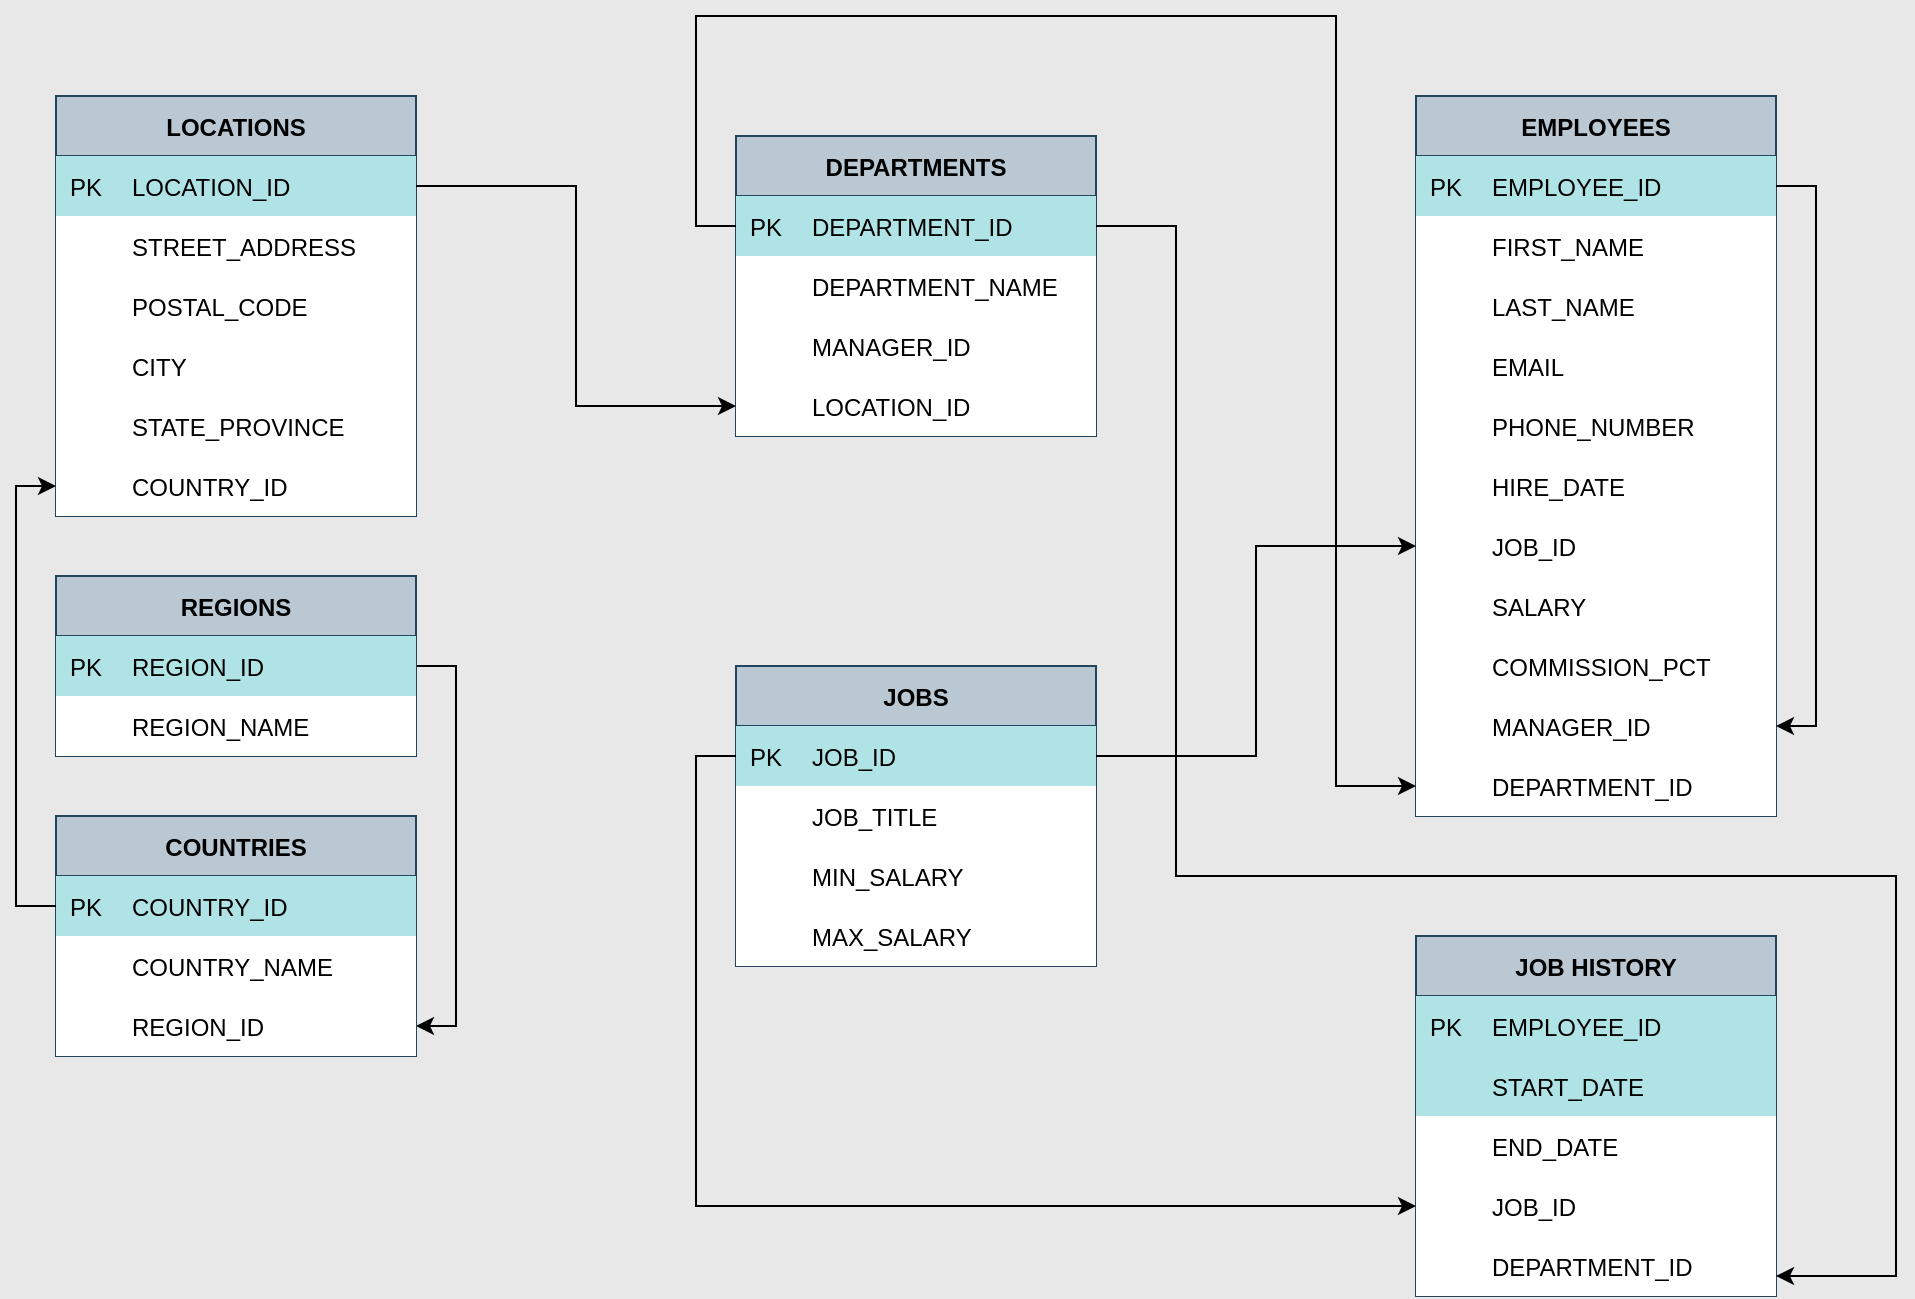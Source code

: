 <mxfile version="20.8.5" type="github">
  <diagram id="HLguGYN4r0BO6zbHhLUL" name="Page-1">
    <mxGraphModel dx="1195" dy="616" grid="1" gridSize="10" guides="1" tooltips="1" connect="1" arrows="1" fold="1" page="1" pageScale="1" pageWidth="1100" pageHeight="850" background="#E8E8E8" math="0" shadow="0">
      <root>
        <mxCell id="0" />
        <mxCell id="1" parent="0" />
        <mxCell id="Prwd3wWh5Zi84yeX747r-4" style="edgeStyle=orthogonalEdgeStyle;rounded=0;orthogonalLoop=1;jettySize=auto;html=1;exitX=1;exitY=0.5;exitDx=0;exitDy=0;entryX=1;entryY=0.5;entryDx=0;entryDy=0;" edge="1" parent="1" source="9vL8RQ6ZQGDi2CTPwXc4-53" target="9vL8RQ6ZQGDi2CTPwXc4-203">
          <mxGeometry relative="1" as="geometry" />
        </mxCell>
        <mxCell id="9vL8RQ6ZQGDi2CTPwXc4-53" value="REGIONS" style="shape=table;startSize=30;container=1;collapsible=1;childLayout=tableLayout;fixedRows=1;rowLines=0;fontStyle=1;align=center;resizeLast=1;swimlaneFillColor=none;fillColor=#bac8d3;strokeColor=#23445d;" parent="1" vertex="1">
          <mxGeometry x="120" y="380" width="180" height="90" as="geometry">
            <mxRectangle x="40" y="80" width="100" height="30" as="alternateBounds" />
          </mxGeometry>
        </mxCell>
        <mxCell id="9vL8RQ6ZQGDi2CTPwXc4-57" value="" style="shape=tableRow;horizontal=0;startSize=0;swimlaneHead=0;swimlaneBody=0;collapsible=0;dropTarget=0;points=[[0,0.5],[1,0.5]];portConstraint=eastwest;top=0;left=0;right=0;bottom=0;perimeterSpacing=1;swimlaneFillColor=none;" parent="9vL8RQ6ZQGDi2CTPwXc4-53" vertex="1">
          <mxGeometry y="30" width="180" height="30" as="geometry" />
        </mxCell>
        <mxCell id="9vL8RQ6ZQGDi2CTPwXc4-58" value="PK" style="shape=partialRectangle;connectable=0;top=0;left=0;bottom=0;right=0;editable=1;overflow=hidden;labelBorderColor=none;perimeterSpacing=0;swimlaneFillColor=none;fillColor=#b0e3e6;strokeColor=#0e8088;" parent="9vL8RQ6ZQGDi2CTPwXc4-57" vertex="1">
          <mxGeometry width="30" height="30" as="geometry">
            <mxRectangle width="30" height="30" as="alternateBounds" />
          </mxGeometry>
        </mxCell>
        <mxCell id="9vL8RQ6ZQGDi2CTPwXc4-59" value="REGION_ID" style="shape=partialRectangle;connectable=0;top=0;left=0;bottom=0;right=0;align=left;spacingLeft=6;overflow=hidden;swimlaneFillColor=none;fillColor=#b0e3e6;strokeColor=#0e8088;" parent="9vL8RQ6ZQGDi2CTPwXc4-57" vertex="1">
          <mxGeometry x="30" width="150" height="30" as="geometry">
            <mxRectangle width="150" height="30" as="alternateBounds" />
          </mxGeometry>
        </mxCell>
        <mxCell id="9vL8RQ6ZQGDi2CTPwXc4-60" value="" style="shape=tableRow;horizontal=0;startSize=0;swimlaneHead=0;swimlaneBody=0;collapsible=0;dropTarget=0;points=[[0,0.5],[1,0.5]];portConstraint=eastwest;top=0;left=0;right=0;bottom=0;swimlaneFillColor=none;" parent="9vL8RQ6ZQGDi2CTPwXc4-53" vertex="1">
          <mxGeometry y="60" width="180" height="30" as="geometry" />
        </mxCell>
        <mxCell id="9vL8RQ6ZQGDi2CTPwXc4-61" value="" style="shape=partialRectangle;connectable=0;top=0;left=0;bottom=0;right=0;editable=1;overflow=hidden;swimlaneFillColor=none;" parent="9vL8RQ6ZQGDi2CTPwXc4-60" vertex="1">
          <mxGeometry width="30" height="30" as="geometry">
            <mxRectangle width="30" height="30" as="alternateBounds" />
          </mxGeometry>
        </mxCell>
        <mxCell id="9vL8RQ6ZQGDi2CTPwXc4-62" value="REGION_NAME" style="shape=partialRectangle;connectable=0;top=0;left=0;bottom=0;right=0;align=left;spacingLeft=6;overflow=hidden;swimlaneFillColor=none;" parent="9vL8RQ6ZQGDi2CTPwXc4-60" vertex="1">
          <mxGeometry x="30" width="150" height="30" as="geometry">
            <mxRectangle width="150" height="30" as="alternateBounds" />
          </mxGeometry>
        </mxCell>
        <mxCell id="9vL8RQ6ZQGDi2CTPwXc4-69" value="LOCATIONS" style="shape=table;startSize=30;container=1;collapsible=1;childLayout=tableLayout;fixedRows=1;rowLines=0;fontStyle=1;align=center;resizeLast=1;swimlaneFillColor=none;fillColor=#bac8d3;strokeColor=#23445d;" parent="1" vertex="1">
          <mxGeometry x="120" y="140" width="180" height="210" as="geometry" />
        </mxCell>
        <mxCell id="9vL8RQ6ZQGDi2CTPwXc4-73" value="" style="shape=tableRow;horizontal=0;startSize=0;swimlaneHead=0;swimlaneBody=0;collapsible=0;dropTarget=0;points=[[0,0.5],[1,0.5]];portConstraint=eastwest;top=0;left=0;right=0;bottom=0;swimlaneFillColor=none;" parent="9vL8RQ6ZQGDi2CTPwXc4-69" vertex="1">
          <mxGeometry y="30" width="180" height="30" as="geometry" />
        </mxCell>
        <mxCell id="9vL8RQ6ZQGDi2CTPwXc4-74" value="PK" style="shape=partialRectangle;connectable=0;top=0;left=0;bottom=0;right=0;editable=1;overflow=hidden;swimlaneFillColor=none;fillColor=#b0e3e6;strokeColor=#0e8088;" parent="9vL8RQ6ZQGDi2CTPwXc4-73" vertex="1">
          <mxGeometry width="30" height="30" as="geometry">
            <mxRectangle width="30" height="30" as="alternateBounds" />
          </mxGeometry>
        </mxCell>
        <mxCell id="9vL8RQ6ZQGDi2CTPwXc4-75" value="LOCATION_ID" style="shape=partialRectangle;connectable=0;top=0;left=0;bottom=0;right=0;align=left;spacingLeft=6;overflow=hidden;swimlaneFillColor=none;fillColor=#b0e3e6;strokeColor=#0e8088;" parent="9vL8RQ6ZQGDi2CTPwXc4-73" vertex="1">
          <mxGeometry x="30" width="150" height="30" as="geometry">
            <mxRectangle width="150" height="30" as="alternateBounds" />
          </mxGeometry>
        </mxCell>
        <mxCell id="9vL8RQ6ZQGDi2CTPwXc4-76" value="" style="shape=tableRow;horizontal=0;startSize=0;swimlaneHead=0;swimlaneBody=0;collapsible=0;dropTarget=0;points=[[0,0.5],[1,0.5]];portConstraint=eastwest;top=0;left=0;right=0;bottom=0;swimlaneFillColor=none;" parent="9vL8RQ6ZQGDi2CTPwXc4-69" vertex="1">
          <mxGeometry y="60" width="180" height="30" as="geometry" />
        </mxCell>
        <mxCell id="9vL8RQ6ZQGDi2CTPwXc4-77" value="" style="shape=partialRectangle;connectable=0;top=0;left=0;bottom=0;right=0;editable=1;overflow=hidden;swimlaneFillColor=none;" parent="9vL8RQ6ZQGDi2CTPwXc4-76" vertex="1">
          <mxGeometry width="30" height="30" as="geometry">
            <mxRectangle width="30" height="30" as="alternateBounds" />
          </mxGeometry>
        </mxCell>
        <mxCell id="9vL8RQ6ZQGDi2CTPwXc4-78" value="STREET_ADDRESS" style="shape=partialRectangle;connectable=0;top=0;left=0;bottom=0;right=0;align=left;spacingLeft=6;overflow=hidden;swimlaneFillColor=none;" parent="9vL8RQ6ZQGDi2CTPwXc4-76" vertex="1">
          <mxGeometry x="30" width="150" height="30" as="geometry">
            <mxRectangle width="150" height="30" as="alternateBounds" />
          </mxGeometry>
        </mxCell>
        <mxCell id="9vL8RQ6ZQGDi2CTPwXc4-79" value="" style="shape=tableRow;horizontal=0;startSize=0;swimlaneHead=0;swimlaneBody=0;collapsible=0;dropTarget=0;points=[[0,0.5],[1,0.5]];portConstraint=eastwest;top=0;left=0;right=0;bottom=0;swimlaneFillColor=none;" parent="9vL8RQ6ZQGDi2CTPwXc4-69" vertex="1">
          <mxGeometry y="90" width="180" height="30" as="geometry" />
        </mxCell>
        <mxCell id="9vL8RQ6ZQGDi2CTPwXc4-80" value="" style="shape=partialRectangle;connectable=0;top=0;left=0;bottom=0;right=0;editable=1;overflow=hidden;swimlaneFillColor=none;" parent="9vL8RQ6ZQGDi2CTPwXc4-79" vertex="1">
          <mxGeometry width="30" height="30" as="geometry">
            <mxRectangle width="30" height="30" as="alternateBounds" />
          </mxGeometry>
        </mxCell>
        <mxCell id="9vL8RQ6ZQGDi2CTPwXc4-81" value="POSTAL_CODE" style="shape=partialRectangle;connectable=0;top=0;left=0;bottom=0;right=0;align=left;spacingLeft=6;overflow=hidden;swimlaneFillColor=none;" parent="9vL8RQ6ZQGDi2CTPwXc4-79" vertex="1">
          <mxGeometry x="30" width="150" height="30" as="geometry">
            <mxRectangle width="150" height="30" as="alternateBounds" />
          </mxGeometry>
        </mxCell>
        <mxCell id="9vL8RQ6ZQGDi2CTPwXc4-82" value="" style="shape=tableRow;horizontal=0;startSize=0;swimlaneHead=0;swimlaneBody=0;collapsible=0;dropTarget=0;points=[[0,0.5],[1,0.5]];portConstraint=eastwest;top=0;left=0;right=0;bottom=0;swimlaneFillColor=none;" parent="9vL8RQ6ZQGDi2CTPwXc4-69" vertex="1">
          <mxGeometry y="120" width="180" height="30" as="geometry" />
        </mxCell>
        <mxCell id="9vL8RQ6ZQGDi2CTPwXc4-83" value="" style="shape=partialRectangle;connectable=0;top=0;left=0;bottom=0;right=0;editable=1;overflow=hidden;swimlaneFillColor=none;" parent="9vL8RQ6ZQGDi2CTPwXc4-82" vertex="1">
          <mxGeometry width="30" height="30" as="geometry">
            <mxRectangle width="30" height="30" as="alternateBounds" />
          </mxGeometry>
        </mxCell>
        <mxCell id="9vL8RQ6ZQGDi2CTPwXc4-84" value="CITY" style="shape=partialRectangle;connectable=0;top=0;left=0;bottom=0;right=0;align=left;spacingLeft=6;overflow=hidden;swimlaneFillColor=none;" parent="9vL8RQ6ZQGDi2CTPwXc4-82" vertex="1">
          <mxGeometry x="30" width="150" height="30" as="geometry">
            <mxRectangle width="150" height="30" as="alternateBounds" />
          </mxGeometry>
        </mxCell>
        <mxCell id="9vL8RQ6ZQGDi2CTPwXc4-85" value="" style="shape=tableRow;horizontal=0;startSize=0;swimlaneHead=0;swimlaneBody=0;collapsible=0;dropTarget=0;points=[[0,0.5],[1,0.5]];portConstraint=eastwest;top=0;left=0;right=0;bottom=0;swimlaneFillColor=none;" parent="9vL8RQ6ZQGDi2CTPwXc4-69" vertex="1">
          <mxGeometry y="150" width="180" height="30" as="geometry" />
        </mxCell>
        <mxCell id="9vL8RQ6ZQGDi2CTPwXc4-86" value="" style="shape=partialRectangle;connectable=0;top=0;left=0;bottom=0;right=0;editable=1;overflow=hidden;swimlaneFillColor=none;" parent="9vL8RQ6ZQGDi2CTPwXc4-85" vertex="1">
          <mxGeometry width="30" height="30" as="geometry">
            <mxRectangle width="30" height="30" as="alternateBounds" />
          </mxGeometry>
        </mxCell>
        <mxCell id="9vL8RQ6ZQGDi2CTPwXc4-87" value="STATE_PROVINCE" style="shape=partialRectangle;connectable=0;top=0;left=0;bottom=0;right=0;align=left;spacingLeft=6;overflow=hidden;swimlaneFillColor=none;" parent="9vL8RQ6ZQGDi2CTPwXc4-85" vertex="1">
          <mxGeometry x="30" width="150" height="30" as="geometry">
            <mxRectangle width="150" height="30" as="alternateBounds" />
          </mxGeometry>
        </mxCell>
        <mxCell id="9vL8RQ6ZQGDi2CTPwXc4-88" value="" style="shape=tableRow;horizontal=0;startSize=0;swimlaneHead=0;swimlaneBody=0;collapsible=0;dropTarget=0;points=[[0,0.5],[1,0.5]];portConstraint=eastwest;top=0;left=0;right=0;bottom=0;swimlaneFillColor=none;" parent="9vL8RQ6ZQGDi2CTPwXc4-69" vertex="1">
          <mxGeometry y="180" width="180" height="30" as="geometry" />
        </mxCell>
        <mxCell id="9vL8RQ6ZQGDi2CTPwXc4-89" value="" style="shape=partialRectangle;connectable=0;top=0;left=0;bottom=0;right=0;editable=1;overflow=hidden;swimlaneFillColor=none;" parent="9vL8RQ6ZQGDi2CTPwXc4-88" vertex="1">
          <mxGeometry width="30" height="30" as="geometry">
            <mxRectangle width="30" height="30" as="alternateBounds" />
          </mxGeometry>
        </mxCell>
        <mxCell id="9vL8RQ6ZQGDi2CTPwXc4-90" value="COUNTRY_ID" style="shape=partialRectangle;connectable=0;top=0;left=0;bottom=0;right=0;align=left;spacingLeft=6;overflow=hidden;swimlaneFillColor=none;" parent="9vL8RQ6ZQGDi2CTPwXc4-88" vertex="1">
          <mxGeometry x="30" width="150" height="30" as="geometry">
            <mxRectangle width="150" height="30" as="alternateBounds" />
          </mxGeometry>
        </mxCell>
        <mxCell id="9vL8RQ6ZQGDi2CTPwXc4-91" value="DEPARTMENTS" style="shape=table;startSize=30;container=1;collapsible=1;childLayout=tableLayout;fixedRows=1;rowLines=0;fontStyle=1;align=center;resizeLast=1;swimlaneFillColor=none;fillColor=#bac8d3;strokeColor=#23445d;" parent="1" vertex="1">
          <mxGeometry x="460" y="160" width="180" height="150" as="geometry" />
        </mxCell>
        <mxCell id="9vL8RQ6ZQGDi2CTPwXc4-95" value="" style="shape=tableRow;horizontal=0;startSize=0;swimlaneHead=0;swimlaneBody=0;collapsible=0;dropTarget=0;points=[[0,0.5],[1,0.5]];portConstraint=eastwest;top=0;left=0;right=0;bottom=0;swimlaneFillColor=none;" parent="9vL8RQ6ZQGDi2CTPwXc4-91" vertex="1">
          <mxGeometry y="30" width="180" height="30" as="geometry" />
        </mxCell>
        <mxCell id="9vL8RQ6ZQGDi2CTPwXc4-96" value="PK" style="shape=partialRectangle;connectable=0;top=0;left=0;bottom=0;right=0;editable=1;overflow=hidden;swimlaneFillColor=none;fillColor=#b0e3e6;strokeColor=#0e8088;" parent="9vL8RQ6ZQGDi2CTPwXc4-95" vertex="1">
          <mxGeometry width="30" height="30" as="geometry">
            <mxRectangle width="30" height="30" as="alternateBounds" />
          </mxGeometry>
        </mxCell>
        <mxCell id="9vL8RQ6ZQGDi2CTPwXc4-97" value="DEPARTMENT_ID" style="shape=partialRectangle;connectable=0;top=0;left=0;bottom=0;right=0;align=left;spacingLeft=6;overflow=hidden;swimlaneFillColor=none;fillColor=#b0e3e6;strokeColor=#0e8088;" parent="9vL8RQ6ZQGDi2CTPwXc4-95" vertex="1">
          <mxGeometry x="30" width="150" height="30" as="geometry">
            <mxRectangle width="150" height="30" as="alternateBounds" />
          </mxGeometry>
        </mxCell>
        <mxCell id="9vL8RQ6ZQGDi2CTPwXc4-98" value="" style="shape=tableRow;horizontal=0;startSize=0;swimlaneHead=0;swimlaneBody=0;collapsible=0;dropTarget=0;points=[[0,0.5],[1,0.5]];portConstraint=eastwest;top=0;left=0;right=0;bottom=0;swimlaneFillColor=none;" parent="9vL8RQ6ZQGDi2CTPwXc4-91" vertex="1">
          <mxGeometry y="60" width="180" height="30" as="geometry" />
        </mxCell>
        <mxCell id="9vL8RQ6ZQGDi2CTPwXc4-99" value="" style="shape=partialRectangle;connectable=0;top=0;left=0;bottom=0;right=0;editable=1;overflow=hidden;swimlaneFillColor=none;" parent="9vL8RQ6ZQGDi2CTPwXc4-98" vertex="1">
          <mxGeometry width="30" height="30" as="geometry">
            <mxRectangle width="30" height="30" as="alternateBounds" />
          </mxGeometry>
        </mxCell>
        <mxCell id="9vL8RQ6ZQGDi2CTPwXc4-100" value="DEPARTMENT_NAME" style="shape=partialRectangle;connectable=0;top=0;left=0;bottom=0;right=0;align=left;spacingLeft=6;overflow=hidden;swimlaneFillColor=none;" parent="9vL8RQ6ZQGDi2CTPwXc4-98" vertex="1">
          <mxGeometry x="30" width="150" height="30" as="geometry">
            <mxRectangle width="150" height="30" as="alternateBounds" />
          </mxGeometry>
        </mxCell>
        <mxCell id="9vL8RQ6ZQGDi2CTPwXc4-101" value="" style="shape=tableRow;horizontal=0;startSize=0;swimlaneHead=0;swimlaneBody=0;collapsible=0;dropTarget=0;points=[[0,0.5],[1,0.5]];portConstraint=eastwest;top=0;left=0;right=0;bottom=0;swimlaneFillColor=none;" parent="9vL8RQ6ZQGDi2CTPwXc4-91" vertex="1">
          <mxGeometry y="90" width="180" height="30" as="geometry" />
        </mxCell>
        <mxCell id="9vL8RQ6ZQGDi2CTPwXc4-102" value="" style="shape=partialRectangle;connectable=0;top=0;left=0;bottom=0;right=0;editable=1;overflow=hidden;swimlaneFillColor=none;" parent="9vL8RQ6ZQGDi2CTPwXc4-101" vertex="1">
          <mxGeometry width="30" height="30" as="geometry">
            <mxRectangle width="30" height="30" as="alternateBounds" />
          </mxGeometry>
        </mxCell>
        <mxCell id="9vL8RQ6ZQGDi2CTPwXc4-103" value="MANAGER_ID" style="shape=partialRectangle;connectable=0;top=0;left=0;bottom=0;right=0;align=left;spacingLeft=6;overflow=hidden;swimlaneFillColor=none;" parent="9vL8RQ6ZQGDi2CTPwXc4-101" vertex="1">
          <mxGeometry x="30" width="150" height="30" as="geometry">
            <mxRectangle width="150" height="30" as="alternateBounds" />
          </mxGeometry>
        </mxCell>
        <mxCell id="9vL8RQ6ZQGDi2CTPwXc4-104" value="" style="shape=tableRow;horizontal=0;startSize=0;swimlaneHead=0;swimlaneBody=0;collapsible=0;dropTarget=0;points=[[0,0.5],[1,0.5]];portConstraint=eastwest;top=0;left=0;right=0;bottom=0;swimlaneFillColor=none;" parent="9vL8RQ6ZQGDi2CTPwXc4-91" vertex="1">
          <mxGeometry y="120" width="180" height="30" as="geometry" />
        </mxCell>
        <mxCell id="9vL8RQ6ZQGDi2CTPwXc4-105" value="" style="shape=partialRectangle;connectable=0;top=0;left=0;bottom=0;right=0;editable=1;overflow=hidden;swimlaneFillColor=none;" parent="9vL8RQ6ZQGDi2CTPwXc4-104" vertex="1">
          <mxGeometry width="30" height="30" as="geometry">
            <mxRectangle width="30" height="30" as="alternateBounds" />
          </mxGeometry>
        </mxCell>
        <mxCell id="9vL8RQ6ZQGDi2CTPwXc4-106" value="LOCATION_ID" style="shape=partialRectangle;connectable=0;top=0;left=0;bottom=0;right=0;align=left;spacingLeft=6;overflow=hidden;swimlaneFillColor=none;" parent="9vL8RQ6ZQGDi2CTPwXc4-104" vertex="1">
          <mxGeometry x="30" width="150" height="30" as="geometry">
            <mxRectangle width="150" height="30" as="alternateBounds" />
          </mxGeometry>
        </mxCell>
        <mxCell id="9vL8RQ6ZQGDi2CTPwXc4-107" value="JOBS" style="shape=table;startSize=30;container=1;collapsible=1;childLayout=tableLayout;fixedRows=1;rowLines=0;fontStyle=1;align=center;resizeLast=1;swimlaneFillColor=none;fillColor=#bac8d3;strokeColor=#23445d;" parent="1" vertex="1">
          <mxGeometry x="460" y="425" width="180" height="150" as="geometry" />
        </mxCell>
        <mxCell id="9vL8RQ6ZQGDi2CTPwXc4-111" value="" style="shape=tableRow;horizontal=0;startSize=0;swimlaneHead=0;swimlaneBody=0;collapsible=0;dropTarget=0;points=[[0,0.5],[1,0.5]];portConstraint=eastwest;top=0;left=0;right=0;bottom=0;swimlaneFillColor=none;" parent="9vL8RQ6ZQGDi2CTPwXc4-107" vertex="1">
          <mxGeometry y="30" width="180" height="30" as="geometry" />
        </mxCell>
        <mxCell id="9vL8RQ6ZQGDi2CTPwXc4-112" value="PK" style="shape=partialRectangle;connectable=0;top=0;left=0;bottom=0;right=0;editable=1;overflow=hidden;swimlaneFillColor=none;fillColor=#b0e3e6;strokeColor=#0e8088;" parent="9vL8RQ6ZQGDi2CTPwXc4-111" vertex="1">
          <mxGeometry width="30" height="30" as="geometry">
            <mxRectangle width="30" height="30" as="alternateBounds" />
          </mxGeometry>
        </mxCell>
        <mxCell id="9vL8RQ6ZQGDi2CTPwXc4-113" value="JOB_ID" style="shape=partialRectangle;connectable=0;top=0;left=0;bottom=0;right=0;align=left;spacingLeft=6;overflow=hidden;swimlaneFillColor=none;fillColor=#b0e3e6;strokeColor=#0e8088;" parent="9vL8RQ6ZQGDi2CTPwXc4-111" vertex="1">
          <mxGeometry x="30" width="150" height="30" as="geometry">
            <mxRectangle width="150" height="30" as="alternateBounds" />
          </mxGeometry>
        </mxCell>
        <mxCell id="9vL8RQ6ZQGDi2CTPwXc4-114" value="" style="shape=tableRow;horizontal=0;startSize=0;swimlaneHead=0;swimlaneBody=0;collapsible=0;dropTarget=0;points=[[0,0.5],[1,0.5]];portConstraint=eastwest;top=0;left=0;right=0;bottom=0;swimlaneFillColor=none;" parent="9vL8RQ6ZQGDi2CTPwXc4-107" vertex="1">
          <mxGeometry y="60" width="180" height="30" as="geometry" />
        </mxCell>
        <mxCell id="9vL8RQ6ZQGDi2CTPwXc4-115" value="" style="shape=partialRectangle;connectable=0;top=0;left=0;bottom=0;right=0;editable=1;overflow=hidden;swimlaneFillColor=none;" parent="9vL8RQ6ZQGDi2CTPwXc4-114" vertex="1">
          <mxGeometry width="30" height="30" as="geometry">
            <mxRectangle width="30" height="30" as="alternateBounds" />
          </mxGeometry>
        </mxCell>
        <mxCell id="9vL8RQ6ZQGDi2CTPwXc4-116" value="JOB_TITLE" style="shape=partialRectangle;connectable=0;top=0;left=0;bottom=0;right=0;align=left;spacingLeft=6;overflow=hidden;swimlaneFillColor=none;" parent="9vL8RQ6ZQGDi2CTPwXc4-114" vertex="1">
          <mxGeometry x="30" width="150" height="30" as="geometry">
            <mxRectangle width="150" height="30" as="alternateBounds" />
          </mxGeometry>
        </mxCell>
        <mxCell id="9vL8RQ6ZQGDi2CTPwXc4-117" value="" style="shape=tableRow;horizontal=0;startSize=0;swimlaneHead=0;swimlaneBody=0;collapsible=0;dropTarget=0;points=[[0,0.5],[1,0.5]];portConstraint=eastwest;top=0;left=0;right=0;bottom=0;swimlaneFillColor=none;" parent="9vL8RQ6ZQGDi2CTPwXc4-107" vertex="1">
          <mxGeometry y="90" width="180" height="30" as="geometry" />
        </mxCell>
        <mxCell id="9vL8RQ6ZQGDi2CTPwXc4-118" value="" style="shape=partialRectangle;connectable=0;top=0;left=0;bottom=0;right=0;editable=1;overflow=hidden;swimlaneFillColor=none;" parent="9vL8RQ6ZQGDi2CTPwXc4-117" vertex="1">
          <mxGeometry width="30" height="30" as="geometry">
            <mxRectangle width="30" height="30" as="alternateBounds" />
          </mxGeometry>
        </mxCell>
        <mxCell id="9vL8RQ6ZQGDi2CTPwXc4-119" value="MIN_SALARY" style="shape=partialRectangle;connectable=0;top=0;left=0;bottom=0;right=0;align=left;spacingLeft=6;overflow=hidden;swimlaneFillColor=none;" parent="9vL8RQ6ZQGDi2CTPwXc4-117" vertex="1">
          <mxGeometry x="30" width="150" height="30" as="geometry">
            <mxRectangle width="150" height="30" as="alternateBounds" />
          </mxGeometry>
        </mxCell>
        <mxCell id="9vL8RQ6ZQGDi2CTPwXc4-133" value="" style="shape=tableRow;horizontal=0;startSize=0;swimlaneHead=0;swimlaneBody=0;collapsible=0;dropTarget=0;points=[[0,0.5],[1,0.5]];portConstraint=eastwest;top=0;left=0;right=0;bottom=0;swimlaneFillColor=none;" parent="9vL8RQ6ZQGDi2CTPwXc4-107" vertex="1">
          <mxGeometry y="120" width="180" height="30" as="geometry" />
        </mxCell>
        <mxCell id="9vL8RQ6ZQGDi2CTPwXc4-134" value="" style="shape=partialRectangle;connectable=0;top=0;left=0;bottom=0;right=0;editable=1;overflow=hidden;swimlaneFillColor=none;" parent="9vL8RQ6ZQGDi2CTPwXc4-133" vertex="1">
          <mxGeometry width="30" height="30" as="geometry">
            <mxRectangle width="30" height="30" as="alternateBounds" />
          </mxGeometry>
        </mxCell>
        <mxCell id="9vL8RQ6ZQGDi2CTPwXc4-135" value="MAX_SALARY" style="shape=partialRectangle;connectable=0;top=0;left=0;bottom=0;right=0;align=left;spacingLeft=6;overflow=hidden;swimlaneFillColor=none;" parent="9vL8RQ6ZQGDi2CTPwXc4-133" vertex="1">
          <mxGeometry x="30" width="150" height="30" as="geometry">
            <mxRectangle width="150" height="30" as="alternateBounds" />
          </mxGeometry>
        </mxCell>
        <mxCell id="9vL8RQ6ZQGDi2CTPwXc4-136" value="EMPLOYEES" style="shape=table;startSize=30;container=1;collapsible=1;childLayout=tableLayout;fixedRows=1;rowLines=0;fontStyle=1;align=center;resizeLast=1;swimlaneFillColor=none;fillColor=#bac8d3;strokeColor=#23445d;" parent="1" vertex="1">
          <mxGeometry x="800" y="140" width="180" height="360" as="geometry" />
        </mxCell>
        <mxCell id="Prwd3wWh5Zi84yeX747r-1" style="edgeStyle=orthogonalEdgeStyle;rounded=0;orthogonalLoop=1;jettySize=auto;html=1;exitX=1;exitY=0.5;exitDx=0;exitDy=0;" edge="1" parent="9vL8RQ6ZQGDi2CTPwXc4-136" source="9vL8RQ6ZQGDi2CTPwXc4-140" target="9vL8RQ6ZQGDi2CTPwXc4-167">
          <mxGeometry relative="1" as="geometry" />
        </mxCell>
        <mxCell id="9vL8RQ6ZQGDi2CTPwXc4-140" value="" style="shape=tableRow;horizontal=0;startSize=0;swimlaneHead=0;swimlaneBody=0;collapsible=0;dropTarget=0;points=[[0,0.5],[1,0.5]];portConstraint=eastwest;top=0;left=0;right=0;bottom=0;swimlaneFillColor=none;" parent="9vL8RQ6ZQGDi2CTPwXc4-136" vertex="1">
          <mxGeometry y="30" width="180" height="30" as="geometry" />
        </mxCell>
        <mxCell id="9vL8RQ6ZQGDi2CTPwXc4-141" value="PK" style="shape=partialRectangle;connectable=0;top=0;left=0;bottom=0;right=0;editable=1;overflow=hidden;swimlaneFillColor=none;fillColor=#b0e3e6;strokeColor=#0e8088;" parent="9vL8RQ6ZQGDi2CTPwXc4-140" vertex="1">
          <mxGeometry width="30" height="30" as="geometry">
            <mxRectangle width="30" height="30" as="alternateBounds" />
          </mxGeometry>
        </mxCell>
        <mxCell id="9vL8RQ6ZQGDi2CTPwXc4-142" value="EMPLOYEE_ID" style="shape=partialRectangle;connectable=0;top=0;left=0;bottom=0;right=0;align=left;spacingLeft=6;overflow=hidden;swimlaneFillColor=none;fillColor=#b0e3e6;strokeColor=#0e8088;" parent="9vL8RQ6ZQGDi2CTPwXc4-140" vertex="1">
          <mxGeometry x="30" width="150" height="30" as="geometry">
            <mxRectangle width="150" height="30" as="alternateBounds" />
          </mxGeometry>
        </mxCell>
        <mxCell id="9vL8RQ6ZQGDi2CTPwXc4-143" value="" style="shape=tableRow;horizontal=0;startSize=0;swimlaneHead=0;swimlaneBody=0;collapsible=0;dropTarget=0;points=[[0,0.5],[1,0.5]];portConstraint=eastwest;top=0;left=0;right=0;bottom=0;swimlaneFillColor=none;" parent="9vL8RQ6ZQGDi2CTPwXc4-136" vertex="1">
          <mxGeometry y="60" width="180" height="30" as="geometry" />
        </mxCell>
        <mxCell id="9vL8RQ6ZQGDi2CTPwXc4-144" value="" style="shape=partialRectangle;connectable=0;top=0;left=0;bottom=0;right=0;editable=1;overflow=hidden;swimlaneFillColor=none;" parent="9vL8RQ6ZQGDi2CTPwXc4-143" vertex="1">
          <mxGeometry width="30" height="30" as="geometry">
            <mxRectangle width="30" height="30" as="alternateBounds" />
          </mxGeometry>
        </mxCell>
        <mxCell id="9vL8RQ6ZQGDi2CTPwXc4-145" value="FIRST_NAME" style="shape=partialRectangle;connectable=0;top=0;left=0;bottom=0;right=0;align=left;spacingLeft=6;overflow=hidden;swimlaneFillColor=none;" parent="9vL8RQ6ZQGDi2CTPwXc4-143" vertex="1">
          <mxGeometry x="30" width="150" height="30" as="geometry">
            <mxRectangle width="150" height="30" as="alternateBounds" />
          </mxGeometry>
        </mxCell>
        <mxCell id="9vL8RQ6ZQGDi2CTPwXc4-146" value="" style="shape=tableRow;horizontal=0;startSize=0;swimlaneHead=0;swimlaneBody=0;collapsible=0;dropTarget=0;points=[[0,0.5],[1,0.5]];portConstraint=eastwest;top=0;left=0;right=0;bottom=0;swimlaneFillColor=none;" parent="9vL8RQ6ZQGDi2CTPwXc4-136" vertex="1">
          <mxGeometry y="90" width="180" height="30" as="geometry" />
        </mxCell>
        <mxCell id="9vL8RQ6ZQGDi2CTPwXc4-147" value="" style="shape=partialRectangle;connectable=0;top=0;left=0;bottom=0;right=0;editable=1;overflow=hidden;swimlaneFillColor=none;" parent="9vL8RQ6ZQGDi2CTPwXc4-146" vertex="1">
          <mxGeometry width="30" height="30" as="geometry">
            <mxRectangle width="30" height="30" as="alternateBounds" />
          </mxGeometry>
        </mxCell>
        <mxCell id="9vL8RQ6ZQGDi2CTPwXc4-148" value="LAST_NAME" style="shape=partialRectangle;connectable=0;top=0;left=0;bottom=0;right=0;align=left;spacingLeft=6;overflow=hidden;swimlaneFillColor=none;" parent="9vL8RQ6ZQGDi2CTPwXc4-146" vertex="1">
          <mxGeometry x="30" width="150" height="30" as="geometry">
            <mxRectangle width="150" height="30" as="alternateBounds" />
          </mxGeometry>
        </mxCell>
        <mxCell id="9vL8RQ6ZQGDi2CTPwXc4-149" value="" style="shape=tableRow;horizontal=0;startSize=0;swimlaneHead=0;swimlaneBody=0;collapsible=0;dropTarget=0;points=[[0,0.5],[1,0.5]];portConstraint=eastwest;top=0;left=0;right=0;bottom=0;swimlaneFillColor=none;" parent="9vL8RQ6ZQGDi2CTPwXc4-136" vertex="1">
          <mxGeometry y="120" width="180" height="30" as="geometry" />
        </mxCell>
        <mxCell id="9vL8RQ6ZQGDi2CTPwXc4-150" value="" style="shape=partialRectangle;connectable=0;top=0;left=0;bottom=0;right=0;editable=1;overflow=hidden;swimlaneFillColor=none;" parent="9vL8RQ6ZQGDi2CTPwXc4-149" vertex="1">
          <mxGeometry width="30" height="30" as="geometry">
            <mxRectangle width="30" height="30" as="alternateBounds" />
          </mxGeometry>
        </mxCell>
        <mxCell id="9vL8RQ6ZQGDi2CTPwXc4-151" value="EMAIL" style="shape=partialRectangle;connectable=0;top=0;left=0;bottom=0;right=0;align=left;spacingLeft=6;overflow=hidden;swimlaneFillColor=none;" parent="9vL8RQ6ZQGDi2CTPwXc4-149" vertex="1">
          <mxGeometry x="30" width="150" height="30" as="geometry">
            <mxRectangle width="150" height="30" as="alternateBounds" />
          </mxGeometry>
        </mxCell>
        <mxCell id="9vL8RQ6ZQGDi2CTPwXc4-152" value="" style="shape=tableRow;horizontal=0;startSize=0;swimlaneHead=0;swimlaneBody=0;collapsible=0;dropTarget=0;points=[[0,0.5],[1,0.5]];portConstraint=eastwest;top=0;left=0;right=0;bottom=0;swimlaneFillColor=none;" parent="9vL8RQ6ZQGDi2CTPwXc4-136" vertex="1">
          <mxGeometry y="150" width="180" height="30" as="geometry" />
        </mxCell>
        <mxCell id="9vL8RQ6ZQGDi2CTPwXc4-153" value="" style="shape=partialRectangle;connectable=0;top=0;left=0;bottom=0;right=0;editable=1;overflow=hidden;swimlaneFillColor=none;" parent="9vL8RQ6ZQGDi2CTPwXc4-152" vertex="1">
          <mxGeometry width="30" height="30" as="geometry">
            <mxRectangle width="30" height="30" as="alternateBounds" />
          </mxGeometry>
        </mxCell>
        <mxCell id="9vL8RQ6ZQGDi2CTPwXc4-154" value="PHONE_NUMBER" style="shape=partialRectangle;connectable=0;top=0;left=0;bottom=0;right=0;align=left;spacingLeft=6;overflow=hidden;swimlaneFillColor=none;" parent="9vL8RQ6ZQGDi2CTPwXc4-152" vertex="1">
          <mxGeometry x="30" width="150" height="30" as="geometry">
            <mxRectangle width="150" height="30" as="alternateBounds" />
          </mxGeometry>
        </mxCell>
        <mxCell id="9vL8RQ6ZQGDi2CTPwXc4-155" value="" style="shape=tableRow;horizontal=0;startSize=0;swimlaneHead=0;swimlaneBody=0;collapsible=0;dropTarget=0;points=[[0,0.5],[1,0.5]];portConstraint=eastwest;top=0;left=0;right=0;bottom=0;swimlaneFillColor=none;" parent="9vL8RQ6ZQGDi2CTPwXc4-136" vertex="1">
          <mxGeometry y="180" width="180" height="30" as="geometry" />
        </mxCell>
        <mxCell id="9vL8RQ6ZQGDi2CTPwXc4-156" value="" style="shape=partialRectangle;connectable=0;top=0;left=0;bottom=0;right=0;editable=1;overflow=hidden;swimlaneFillColor=none;" parent="9vL8RQ6ZQGDi2CTPwXc4-155" vertex="1">
          <mxGeometry width="30" height="30" as="geometry">
            <mxRectangle width="30" height="30" as="alternateBounds" />
          </mxGeometry>
        </mxCell>
        <mxCell id="9vL8RQ6ZQGDi2CTPwXc4-157" value="HIRE_DATE" style="shape=partialRectangle;connectable=0;top=0;left=0;bottom=0;right=0;align=left;spacingLeft=6;overflow=hidden;swimlaneFillColor=none;" parent="9vL8RQ6ZQGDi2CTPwXc4-155" vertex="1">
          <mxGeometry x="30" width="150" height="30" as="geometry">
            <mxRectangle width="150" height="30" as="alternateBounds" />
          </mxGeometry>
        </mxCell>
        <mxCell id="9vL8RQ6ZQGDi2CTPwXc4-158" value="" style="shape=tableRow;horizontal=0;startSize=0;swimlaneHead=0;swimlaneBody=0;collapsible=0;dropTarget=0;points=[[0,0.5],[1,0.5]];portConstraint=eastwest;top=0;left=0;right=0;bottom=0;swimlaneFillColor=none;" parent="9vL8RQ6ZQGDi2CTPwXc4-136" vertex="1">
          <mxGeometry y="210" width="180" height="30" as="geometry" />
        </mxCell>
        <mxCell id="9vL8RQ6ZQGDi2CTPwXc4-159" value="" style="shape=partialRectangle;connectable=0;top=0;left=0;bottom=0;right=0;editable=1;overflow=hidden;swimlaneFillColor=none;" parent="9vL8RQ6ZQGDi2CTPwXc4-158" vertex="1">
          <mxGeometry width="30" height="30" as="geometry">
            <mxRectangle width="30" height="30" as="alternateBounds" />
          </mxGeometry>
        </mxCell>
        <mxCell id="9vL8RQ6ZQGDi2CTPwXc4-160" value="JOB_ID" style="shape=partialRectangle;connectable=0;top=0;left=0;bottom=0;right=0;align=left;spacingLeft=6;overflow=hidden;swimlaneFillColor=none;" parent="9vL8RQ6ZQGDi2CTPwXc4-158" vertex="1">
          <mxGeometry x="30" width="150" height="30" as="geometry">
            <mxRectangle width="150" height="30" as="alternateBounds" />
          </mxGeometry>
        </mxCell>
        <mxCell id="9vL8RQ6ZQGDi2CTPwXc4-161" value="" style="shape=tableRow;horizontal=0;startSize=0;swimlaneHead=0;swimlaneBody=0;collapsible=0;dropTarget=0;points=[[0,0.5],[1,0.5]];portConstraint=eastwest;top=0;left=0;right=0;bottom=0;swimlaneFillColor=none;" parent="9vL8RQ6ZQGDi2CTPwXc4-136" vertex="1">
          <mxGeometry y="240" width="180" height="30" as="geometry" />
        </mxCell>
        <mxCell id="9vL8RQ6ZQGDi2CTPwXc4-162" value="" style="shape=partialRectangle;connectable=0;top=0;left=0;bottom=0;right=0;editable=1;overflow=hidden;swimlaneFillColor=none;" parent="9vL8RQ6ZQGDi2CTPwXc4-161" vertex="1">
          <mxGeometry width="30" height="30" as="geometry">
            <mxRectangle width="30" height="30" as="alternateBounds" />
          </mxGeometry>
        </mxCell>
        <mxCell id="9vL8RQ6ZQGDi2CTPwXc4-163" value="SALARY" style="shape=partialRectangle;connectable=0;top=0;left=0;bottom=0;right=0;align=left;spacingLeft=6;overflow=hidden;swimlaneFillColor=none;" parent="9vL8RQ6ZQGDi2CTPwXc4-161" vertex="1">
          <mxGeometry x="30" width="150" height="30" as="geometry">
            <mxRectangle width="150" height="30" as="alternateBounds" />
          </mxGeometry>
        </mxCell>
        <mxCell id="9vL8RQ6ZQGDi2CTPwXc4-164" value="" style="shape=tableRow;horizontal=0;startSize=0;swimlaneHead=0;swimlaneBody=0;collapsible=0;dropTarget=0;points=[[0,0.5],[1,0.5]];portConstraint=eastwest;top=0;left=0;right=0;bottom=0;swimlaneFillColor=none;" parent="9vL8RQ6ZQGDi2CTPwXc4-136" vertex="1">
          <mxGeometry y="270" width="180" height="30" as="geometry" />
        </mxCell>
        <mxCell id="9vL8RQ6ZQGDi2CTPwXc4-165" value="" style="shape=partialRectangle;connectable=0;top=0;left=0;bottom=0;right=0;editable=1;overflow=hidden;swimlaneFillColor=none;" parent="9vL8RQ6ZQGDi2CTPwXc4-164" vertex="1">
          <mxGeometry width="30" height="30" as="geometry">
            <mxRectangle width="30" height="30" as="alternateBounds" />
          </mxGeometry>
        </mxCell>
        <mxCell id="9vL8RQ6ZQGDi2CTPwXc4-166" value="COMMISSION_PCT" style="shape=partialRectangle;connectable=0;top=0;left=0;bottom=0;right=0;align=left;spacingLeft=6;overflow=hidden;swimlaneFillColor=none;" parent="9vL8RQ6ZQGDi2CTPwXc4-164" vertex="1">
          <mxGeometry x="30" width="150" height="30" as="geometry">
            <mxRectangle width="150" height="30" as="alternateBounds" />
          </mxGeometry>
        </mxCell>
        <mxCell id="9vL8RQ6ZQGDi2CTPwXc4-167" value="" style="shape=tableRow;horizontal=0;startSize=0;swimlaneHead=0;swimlaneBody=0;collapsible=0;dropTarget=0;points=[[0,0.5],[1,0.5]];portConstraint=eastwest;top=0;left=0;right=0;bottom=0;swimlaneFillColor=none;" parent="9vL8RQ6ZQGDi2CTPwXc4-136" vertex="1">
          <mxGeometry y="300" width="180" height="30" as="geometry" />
        </mxCell>
        <mxCell id="9vL8RQ6ZQGDi2CTPwXc4-168" value="" style="shape=partialRectangle;connectable=0;top=0;left=0;bottom=0;right=0;editable=1;overflow=hidden;swimlaneFillColor=none;" parent="9vL8RQ6ZQGDi2CTPwXc4-167" vertex="1">
          <mxGeometry width="30" height="30" as="geometry">
            <mxRectangle width="30" height="30" as="alternateBounds" />
          </mxGeometry>
        </mxCell>
        <mxCell id="9vL8RQ6ZQGDi2CTPwXc4-169" value="MANAGER_ID" style="shape=partialRectangle;connectable=0;top=0;left=0;bottom=0;right=0;align=left;spacingLeft=6;overflow=hidden;swimlaneFillColor=none;" parent="9vL8RQ6ZQGDi2CTPwXc4-167" vertex="1">
          <mxGeometry x="30" width="150" height="30" as="geometry">
            <mxRectangle width="150" height="30" as="alternateBounds" />
          </mxGeometry>
        </mxCell>
        <mxCell id="9vL8RQ6ZQGDi2CTPwXc4-170" value="" style="shape=tableRow;horizontal=0;startSize=0;swimlaneHead=0;swimlaneBody=0;collapsible=0;dropTarget=0;points=[[0,0.5],[1,0.5]];portConstraint=eastwest;top=0;left=0;right=0;bottom=0;swimlaneFillColor=none;" parent="9vL8RQ6ZQGDi2CTPwXc4-136" vertex="1">
          <mxGeometry y="330" width="180" height="30" as="geometry" />
        </mxCell>
        <mxCell id="9vL8RQ6ZQGDi2CTPwXc4-171" value="" style="shape=partialRectangle;connectable=0;top=0;left=0;bottom=0;right=0;editable=1;overflow=hidden;swimlaneFillColor=none;" parent="9vL8RQ6ZQGDi2CTPwXc4-170" vertex="1">
          <mxGeometry width="30" height="30" as="geometry">
            <mxRectangle width="30" height="30" as="alternateBounds" />
          </mxGeometry>
        </mxCell>
        <mxCell id="9vL8RQ6ZQGDi2CTPwXc4-172" value="DEPARTMENT_ID" style="shape=partialRectangle;connectable=0;top=0;left=0;bottom=0;right=0;align=left;spacingLeft=6;overflow=hidden;swimlaneFillColor=none;" parent="9vL8RQ6ZQGDi2CTPwXc4-170" vertex="1">
          <mxGeometry x="30" width="150" height="30" as="geometry">
            <mxRectangle width="150" height="30" as="alternateBounds" />
          </mxGeometry>
        </mxCell>
        <mxCell id="9vL8RQ6ZQGDi2CTPwXc4-173" value="JOB HISTORY" style="shape=table;startSize=30;container=1;collapsible=1;childLayout=tableLayout;fixedRows=1;rowLines=0;fontStyle=1;align=center;resizeLast=1;swimlaneFillColor=none;fillColor=#bac8d3;strokeColor=#23445d;" parent="1" vertex="1">
          <mxGeometry x="800" y="560" width="180" height="180" as="geometry" />
        </mxCell>
        <mxCell id="9vL8RQ6ZQGDi2CTPwXc4-177" value="" style="shape=tableRow;horizontal=0;startSize=0;swimlaneHead=0;swimlaneBody=0;collapsible=0;dropTarget=0;points=[[0,0.5],[1,0.5]];portConstraint=eastwest;top=0;left=0;right=0;bottom=0;swimlaneFillColor=none;" parent="9vL8RQ6ZQGDi2CTPwXc4-173" vertex="1">
          <mxGeometry y="30" width="180" height="30" as="geometry" />
        </mxCell>
        <mxCell id="9vL8RQ6ZQGDi2CTPwXc4-178" value="PK" style="shape=partialRectangle;connectable=0;top=0;left=0;bottom=0;right=0;editable=1;overflow=hidden;swimlaneFillColor=none;fillColor=#b0e3e6;strokeColor=#0e8088;" parent="9vL8RQ6ZQGDi2CTPwXc4-177" vertex="1">
          <mxGeometry width="30" height="30" as="geometry">
            <mxRectangle width="30" height="30" as="alternateBounds" />
          </mxGeometry>
        </mxCell>
        <mxCell id="9vL8RQ6ZQGDi2CTPwXc4-179" value="EMPLOYEE_ID" style="shape=partialRectangle;connectable=0;top=0;left=0;bottom=0;right=0;align=left;spacingLeft=6;overflow=hidden;swimlaneFillColor=none;fillColor=#b0e3e6;strokeColor=#0e8088;" parent="9vL8RQ6ZQGDi2CTPwXc4-177" vertex="1">
          <mxGeometry x="30" width="150" height="30" as="geometry">
            <mxRectangle width="150" height="30" as="alternateBounds" />
          </mxGeometry>
        </mxCell>
        <mxCell id="9vL8RQ6ZQGDi2CTPwXc4-180" value="" style="shape=tableRow;horizontal=0;startSize=0;swimlaneHead=0;swimlaneBody=0;collapsible=0;dropTarget=0;points=[[0,0.5],[1,0.5]];portConstraint=eastwest;top=0;left=0;right=0;bottom=0;swimlaneFillColor=none;" parent="9vL8RQ6ZQGDi2CTPwXc4-173" vertex="1">
          <mxGeometry y="60" width="180" height="30" as="geometry" />
        </mxCell>
        <mxCell id="9vL8RQ6ZQGDi2CTPwXc4-181" value="" style="shape=partialRectangle;connectable=0;top=0;left=0;bottom=0;right=0;editable=1;overflow=hidden;swimlaneFillColor=none;fillColor=#b0e3e6;strokeColor=#0e8088;" parent="9vL8RQ6ZQGDi2CTPwXc4-180" vertex="1">
          <mxGeometry width="30" height="30" as="geometry">
            <mxRectangle width="30" height="30" as="alternateBounds" />
          </mxGeometry>
        </mxCell>
        <mxCell id="9vL8RQ6ZQGDi2CTPwXc4-182" value="START_DATE" style="shape=partialRectangle;connectable=0;top=0;left=0;bottom=0;right=0;align=left;spacingLeft=6;overflow=hidden;swimlaneFillColor=none;fillColor=#b0e3e6;strokeColor=#0e8088;" parent="9vL8RQ6ZQGDi2CTPwXc4-180" vertex="1">
          <mxGeometry x="30" width="150" height="30" as="geometry">
            <mxRectangle width="150" height="30" as="alternateBounds" />
          </mxGeometry>
        </mxCell>
        <mxCell id="9vL8RQ6ZQGDi2CTPwXc4-183" value="" style="shape=tableRow;horizontal=0;startSize=0;swimlaneHead=0;swimlaneBody=0;collapsible=0;dropTarget=0;points=[[0,0.5],[1,0.5]];portConstraint=eastwest;top=0;left=0;right=0;bottom=0;swimlaneFillColor=none;" parent="9vL8RQ6ZQGDi2CTPwXc4-173" vertex="1">
          <mxGeometry y="90" width="180" height="30" as="geometry" />
        </mxCell>
        <mxCell id="9vL8RQ6ZQGDi2CTPwXc4-184" value="" style="shape=partialRectangle;connectable=0;top=0;left=0;bottom=0;right=0;editable=1;overflow=hidden;swimlaneFillColor=none;" parent="9vL8RQ6ZQGDi2CTPwXc4-183" vertex="1">
          <mxGeometry width="30" height="30" as="geometry">
            <mxRectangle width="30" height="30" as="alternateBounds" />
          </mxGeometry>
        </mxCell>
        <mxCell id="9vL8RQ6ZQGDi2CTPwXc4-185" value="END_DATE" style="shape=partialRectangle;connectable=0;top=0;left=0;bottom=0;right=0;align=left;spacingLeft=6;overflow=hidden;swimlaneFillColor=none;" parent="9vL8RQ6ZQGDi2CTPwXc4-183" vertex="1">
          <mxGeometry x="30" width="150" height="30" as="geometry">
            <mxRectangle width="150" height="30" as="alternateBounds" />
          </mxGeometry>
        </mxCell>
        <mxCell id="9vL8RQ6ZQGDi2CTPwXc4-186" value="" style="shape=tableRow;horizontal=0;startSize=0;swimlaneHead=0;swimlaneBody=0;collapsible=0;dropTarget=0;points=[[0,0.5],[1,0.5]];portConstraint=eastwest;top=0;left=0;right=0;bottom=0;swimlaneFillColor=none;" parent="9vL8RQ6ZQGDi2CTPwXc4-173" vertex="1">
          <mxGeometry y="120" width="180" height="30" as="geometry" />
        </mxCell>
        <mxCell id="9vL8RQ6ZQGDi2CTPwXc4-187" value="" style="shape=partialRectangle;connectable=0;top=0;left=0;bottom=0;right=0;editable=1;overflow=hidden;swimlaneFillColor=none;" parent="9vL8RQ6ZQGDi2CTPwXc4-186" vertex="1">
          <mxGeometry width="30" height="30" as="geometry">
            <mxRectangle width="30" height="30" as="alternateBounds" />
          </mxGeometry>
        </mxCell>
        <mxCell id="9vL8RQ6ZQGDi2CTPwXc4-188" value="JOB_ID" style="shape=partialRectangle;connectable=0;top=0;left=0;bottom=0;right=0;align=left;spacingLeft=6;overflow=hidden;swimlaneFillColor=none;" parent="9vL8RQ6ZQGDi2CTPwXc4-186" vertex="1">
          <mxGeometry x="30" width="150" height="30" as="geometry">
            <mxRectangle width="150" height="30" as="alternateBounds" />
          </mxGeometry>
        </mxCell>
        <mxCell id="9vL8RQ6ZQGDi2CTPwXc4-189" value="" style="shape=tableRow;horizontal=0;startSize=0;swimlaneHead=0;swimlaneBody=0;collapsible=0;dropTarget=0;points=[[0,0.5],[1,0.5]];portConstraint=eastwest;top=0;left=0;right=0;bottom=0;swimlaneFillColor=none;" parent="9vL8RQ6ZQGDi2CTPwXc4-173" vertex="1">
          <mxGeometry y="150" width="180" height="30" as="geometry" />
        </mxCell>
        <mxCell id="9vL8RQ6ZQGDi2CTPwXc4-190" value="" style="shape=partialRectangle;connectable=0;top=0;left=0;bottom=0;right=0;editable=1;overflow=hidden;swimlaneFillColor=none;" parent="9vL8RQ6ZQGDi2CTPwXc4-189" vertex="1">
          <mxGeometry width="30" height="30" as="geometry">
            <mxRectangle width="30" height="30" as="alternateBounds" />
          </mxGeometry>
        </mxCell>
        <mxCell id="9vL8RQ6ZQGDi2CTPwXc4-191" value="DEPARTMENT_ID" style="shape=partialRectangle;connectable=0;top=0;left=0;bottom=0;right=0;align=left;spacingLeft=6;overflow=hidden;swimlaneFillColor=none;" parent="9vL8RQ6ZQGDi2CTPwXc4-189" vertex="1">
          <mxGeometry x="30" width="150" height="30" as="geometry">
            <mxRectangle width="150" height="30" as="alternateBounds" />
          </mxGeometry>
        </mxCell>
        <mxCell id="9vL8RQ6ZQGDi2CTPwXc4-193" value="COUNTRIES" style="shape=table;startSize=30;container=1;collapsible=1;childLayout=tableLayout;fixedRows=1;rowLines=0;fontStyle=1;align=center;resizeLast=1;swimlaneFillColor=none;fillColor=#bac8d3;strokeColor=#23445d;" parent="1" vertex="1">
          <mxGeometry x="120" y="500" width="180" height="120" as="geometry" />
        </mxCell>
        <mxCell id="9vL8RQ6ZQGDi2CTPwXc4-197" value="" style="shape=tableRow;horizontal=0;startSize=0;swimlaneHead=0;swimlaneBody=0;collapsible=0;dropTarget=0;points=[[0,0.5],[1,0.5]];portConstraint=eastwest;top=0;left=0;right=0;bottom=0;swimlaneFillColor=none;" parent="9vL8RQ6ZQGDi2CTPwXc4-193" vertex="1">
          <mxGeometry y="30" width="180" height="30" as="geometry" />
        </mxCell>
        <mxCell id="9vL8RQ6ZQGDi2CTPwXc4-198" value="PK" style="shape=partialRectangle;connectable=0;top=0;left=0;bottom=0;right=0;editable=1;overflow=hidden;swimlaneFillColor=none;fillColor=#b0e3e6;strokeColor=#0e8088;" parent="9vL8RQ6ZQGDi2CTPwXc4-197" vertex="1">
          <mxGeometry width="30" height="30" as="geometry">
            <mxRectangle width="30" height="30" as="alternateBounds" />
          </mxGeometry>
        </mxCell>
        <mxCell id="9vL8RQ6ZQGDi2CTPwXc4-199" value="COUNTRY_ID" style="shape=partialRectangle;connectable=0;top=0;left=0;bottom=0;right=0;align=left;spacingLeft=6;overflow=hidden;swimlaneFillColor=none;fillColor=#b0e3e6;strokeColor=#0e8088;" parent="9vL8RQ6ZQGDi2CTPwXc4-197" vertex="1">
          <mxGeometry x="30" width="150" height="30" as="geometry">
            <mxRectangle width="150" height="30" as="alternateBounds" />
          </mxGeometry>
        </mxCell>
        <mxCell id="9vL8RQ6ZQGDi2CTPwXc4-200" value="" style="shape=tableRow;horizontal=0;startSize=0;swimlaneHead=0;swimlaneBody=0;collapsible=0;dropTarget=0;points=[[0,0.5],[1,0.5]];portConstraint=eastwest;top=0;left=0;right=0;bottom=0;swimlaneFillColor=none;" parent="9vL8RQ6ZQGDi2CTPwXc4-193" vertex="1">
          <mxGeometry y="60" width="180" height="30" as="geometry" />
        </mxCell>
        <mxCell id="9vL8RQ6ZQGDi2CTPwXc4-201" value="" style="shape=partialRectangle;connectable=0;top=0;left=0;bottom=0;right=0;editable=1;overflow=hidden;swimlaneFillColor=none;" parent="9vL8RQ6ZQGDi2CTPwXc4-200" vertex="1">
          <mxGeometry width="30" height="30" as="geometry">
            <mxRectangle width="30" height="30" as="alternateBounds" />
          </mxGeometry>
        </mxCell>
        <mxCell id="9vL8RQ6ZQGDi2CTPwXc4-202" value="COUNTRY_NAME" style="shape=partialRectangle;connectable=0;top=0;left=0;bottom=0;right=0;align=left;spacingLeft=6;overflow=hidden;swimlaneFillColor=none;" parent="9vL8RQ6ZQGDi2CTPwXc4-200" vertex="1">
          <mxGeometry x="30" width="150" height="30" as="geometry">
            <mxRectangle width="150" height="30" as="alternateBounds" />
          </mxGeometry>
        </mxCell>
        <mxCell id="9vL8RQ6ZQGDi2CTPwXc4-203" value="" style="shape=tableRow;horizontal=0;startSize=0;swimlaneHead=0;swimlaneBody=0;collapsible=0;dropTarget=0;points=[[0,0.5],[1,0.5]];portConstraint=eastwest;top=0;left=0;right=0;bottom=0;swimlaneFillColor=none;" parent="9vL8RQ6ZQGDi2CTPwXc4-193" vertex="1">
          <mxGeometry y="90" width="180" height="30" as="geometry" />
        </mxCell>
        <mxCell id="9vL8RQ6ZQGDi2CTPwXc4-204" value="" style="shape=partialRectangle;connectable=0;top=0;left=0;bottom=0;right=0;editable=1;overflow=hidden;swimlaneFillColor=none;" parent="9vL8RQ6ZQGDi2CTPwXc4-203" vertex="1">
          <mxGeometry width="30" height="30" as="geometry">
            <mxRectangle width="30" height="30" as="alternateBounds" />
          </mxGeometry>
        </mxCell>
        <mxCell id="9vL8RQ6ZQGDi2CTPwXc4-205" value="REGION_ID" style="shape=partialRectangle;connectable=0;top=0;left=0;bottom=0;right=0;align=left;spacingLeft=6;overflow=hidden;swimlaneFillColor=none;" parent="9vL8RQ6ZQGDi2CTPwXc4-203" vertex="1">
          <mxGeometry x="30" width="150" height="30" as="geometry">
            <mxRectangle width="150" height="30" as="alternateBounds" />
          </mxGeometry>
        </mxCell>
        <mxCell id="Prwd3wWh5Zi84yeX747r-3" style="edgeStyle=orthogonalEdgeStyle;rounded=0;orthogonalLoop=1;jettySize=auto;html=1;exitX=0;exitY=0.5;exitDx=0;exitDy=0;entryX=0;entryY=0.5;entryDx=0;entryDy=0;" edge="1" parent="1" source="9vL8RQ6ZQGDi2CTPwXc4-197" target="9vL8RQ6ZQGDi2CTPwXc4-88">
          <mxGeometry relative="1" as="geometry" />
        </mxCell>
        <mxCell id="Prwd3wWh5Zi84yeX747r-5" style="edgeStyle=orthogonalEdgeStyle;rounded=0;orthogonalLoop=1;jettySize=auto;html=1;exitX=1;exitY=0.5;exitDx=0;exitDy=0;" edge="1" parent="1" source="9vL8RQ6ZQGDi2CTPwXc4-73" target="9vL8RQ6ZQGDi2CTPwXc4-104">
          <mxGeometry relative="1" as="geometry" />
        </mxCell>
        <mxCell id="Prwd3wWh5Zi84yeX747r-8" style="edgeStyle=orthogonalEdgeStyle;rounded=0;orthogonalLoop=1;jettySize=auto;html=1;exitX=1;exitY=0.5;exitDx=0;exitDy=0;" edge="1" parent="1" source="9vL8RQ6ZQGDi2CTPwXc4-95">
          <mxGeometry relative="1" as="geometry">
            <mxPoint x="980" y="730" as="targetPoint" />
            <Array as="points">
              <mxPoint x="680" y="205" />
              <mxPoint x="680" y="530" />
              <mxPoint x="1040" y="530" />
              <mxPoint x="1040" y="730" />
            </Array>
          </mxGeometry>
        </mxCell>
        <mxCell id="Prwd3wWh5Zi84yeX747r-9" style="edgeStyle=orthogonalEdgeStyle;rounded=0;orthogonalLoop=1;jettySize=auto;html=1;exitX=0;exitY=0.5;exitDx=0;exitDy=0;" edge="1" parent="1" source="9vL8RQ6ZQGDi2CTPwXc4-95" target="9vL8RQ6ZQGDi2CTPwXc4-170">
          <mxGeometry relative="1" as="geometry">
            <Array as="points">
              <mxPoint x="440" y="205" />
              <mxPoint x="440" y="100" />
              <mxPoint x="760" y="100" />
              <mxPoint x="760" y="485" />
            </Array>
          </mxGeometry>
        </mxCell>
        <mxCell id="Prwd3wWh5Zi84yeX747r-11" style="edgeStyle=orthogonalEdgeStyle;rounded=0;orthogonalLoop=1;jettySize=auto;html=1;exitX=0;exitY=0.5;exitDx=0;exitDy=0;entryX=0;entryY=0.5;entryDx=0;entryDy=0;" edge="1" parent="1" source="9vL8RQ6ZQGDi2CTPwXc4-111" target="9vL8RQ6ZQGDi2CTPwXc4-186">
          <mxGeometry relative="1" as="geometry" />
        </mxCell>
        <mxCell id="Prwd3wWh5Zi84yeX747r-12" style="edgeStyle=orthogonalEdgeStyle;rounded=0;orthogonalLoop=1;jettySize=auto;html=1;exitX=1;exitY=0.5;exitDx=0;exitDy=0;entryX=0;entryY=0.5;entryDx=0;entryDy=0;" edge="1" parent="1" source="9vL8RQ6ZQGDi2CTPwXc4-111" target="9vL8RQ6ZQGDi2CTPwXc4-158">
          <mxGeometry relative="1" as="geometry" />
        </mxCell>
      </root>
    </mxGraphModel>
  </diagram>
</mxfile>

